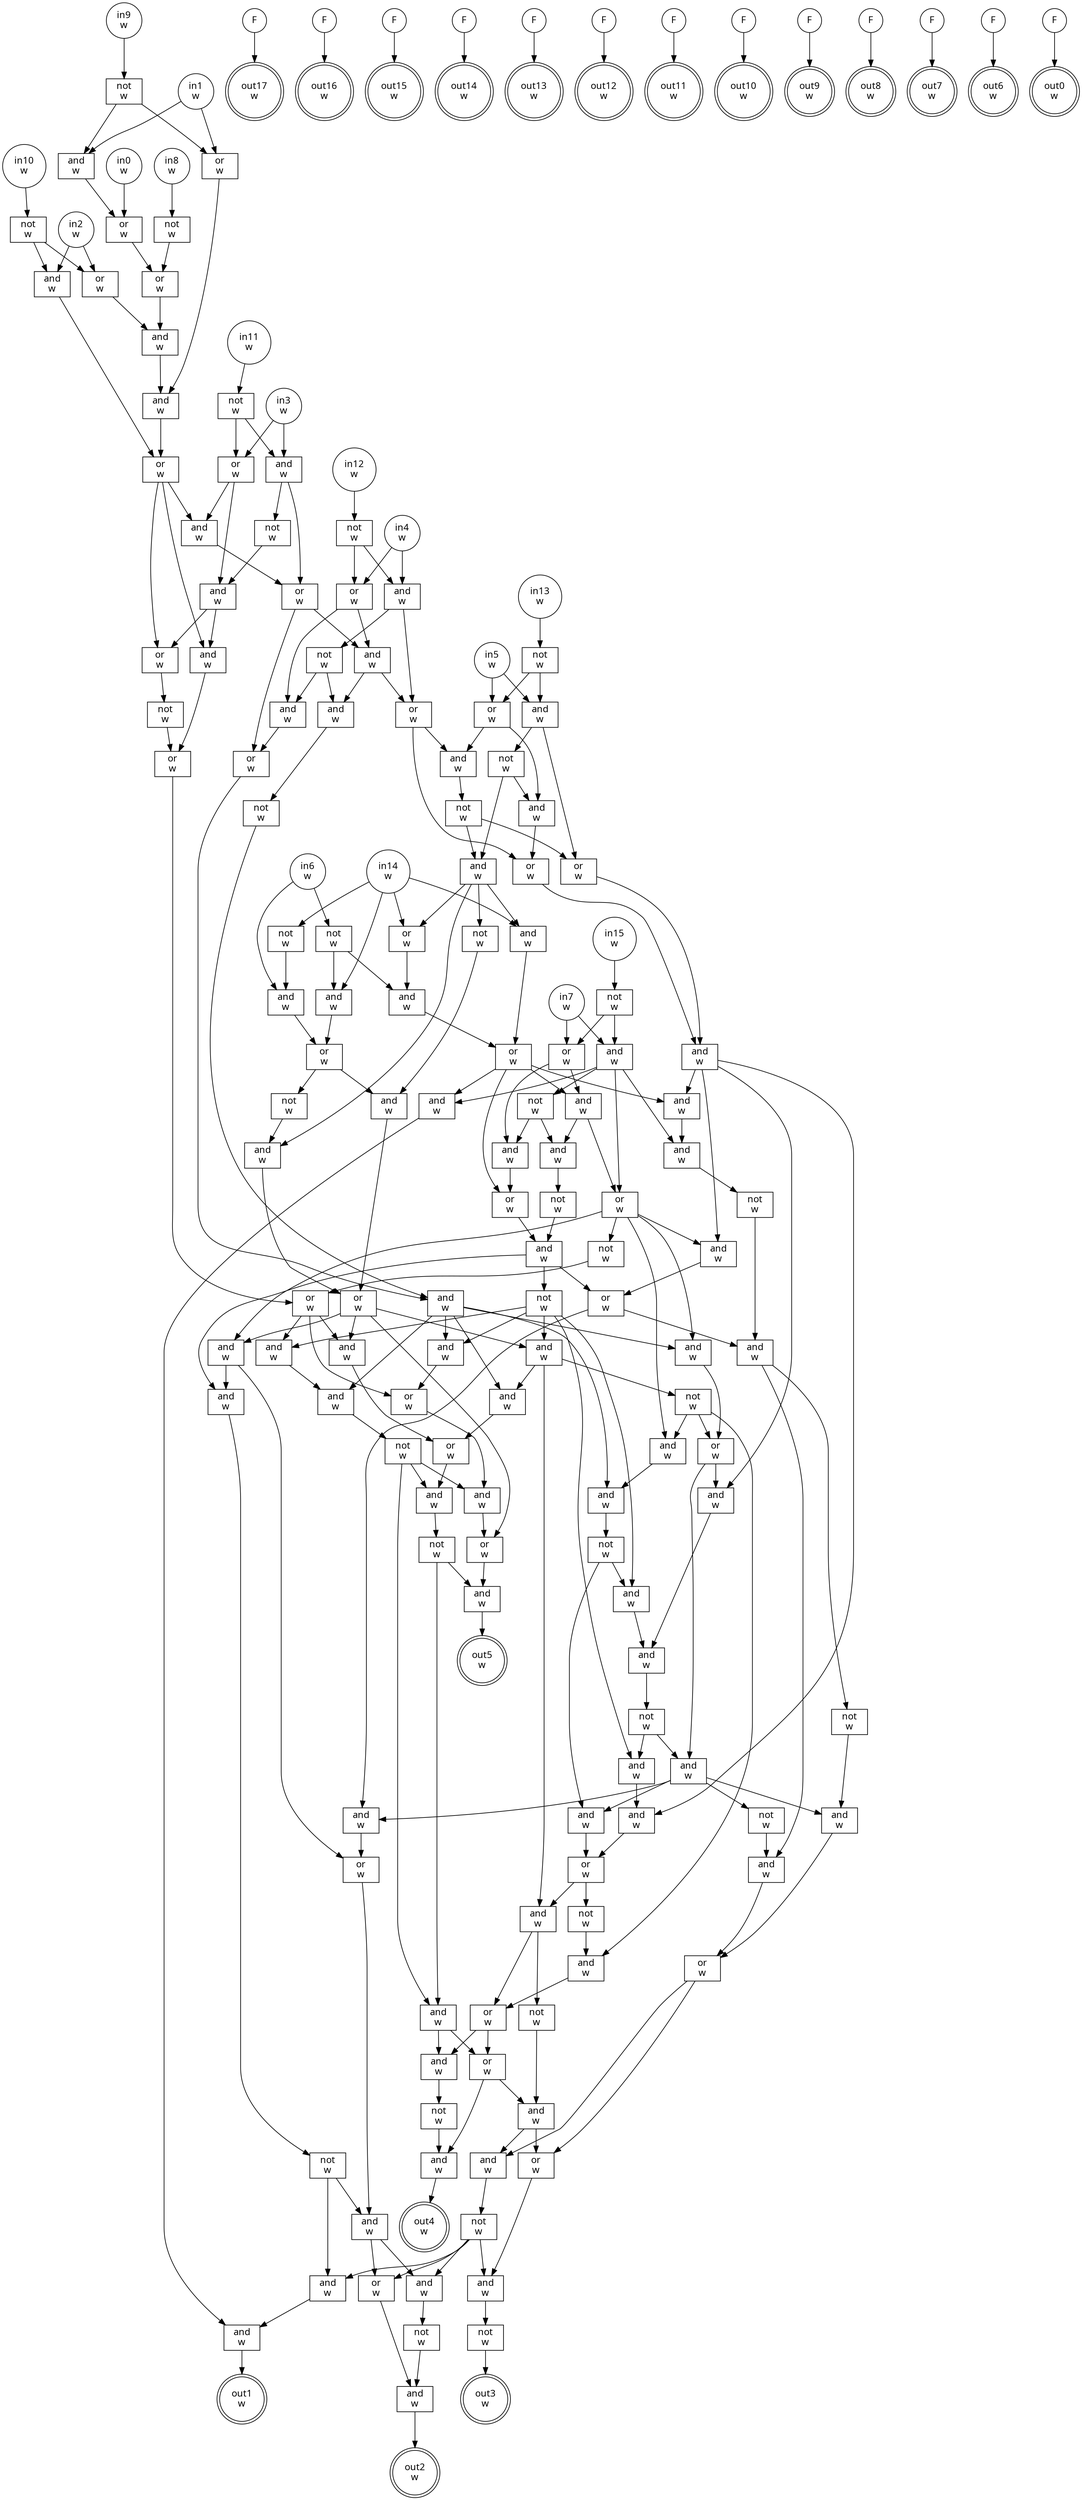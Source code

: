 digraph circuit{
	node [style = filled, fillcolor = white,shape=rect, fontname=geneva]
	g0 [label="in0\nw",shape=circle,fillcolor=white]
	g1 [label="in1\nw",shape=circle,fillcolor=white]
	g2 [label="in2\nw",shape=circle,fillcolor=white]
	g3 [label="in3\nw",shape=circle,fillcolor=white]
	g4 [label="in4\nw",shape=circle,fillcolor=white]
	g5 [label="in5\nw",shape=circle,fillcolor=white]
	g6 [label="in6\nw",shape=circle,fillcolor=white]
	g7 [label="in7\nw",shape=circle,fillcolor=white]
	g8 [label="in8\nw",shape=circle,fillcolor=white]
	g9 [label="in9\nw",shape=circle,fillcolor=white]
	g10 [label="in10\nw",shape=circle,fillcolor=white]
	g11 [label="in11\nw",shape=circle,fillcolor=white]
	g12 [label="in12\nw",shape=circle,fillcolor=white]
	g13 [label="in13\nw",shape=circle,fillcolor=white]
	g14 [label="in14\nw",shape=circle,fillcolor=white]
	g15 [label="in15\nw",shape=circle,fillcolor=white]
	g16 [label="F",shape=circle,fillcolor=white]
	g17 [label="F",shape=circle,fillcolor=white]
	g18 [label="F",shape=circle,fillcolor=white]
	g19 [label="F",shape=circle,fillcolor=white]
	g20 [label="F",shape=circle,fillcolor=white]
	g21 [label="F",shape=circle,fillcolor=white]
	g22 [label="F",shape=circle,fillcolor=white]
	g23 [label="F",shape=circle,fillcolor=white]
	g24 [label="F",shape=circle,fillcolor=white]
	g25 [label="F",shape=circle,fillcolor=white]
	g26 [label="F",shape=circle,fillcolor=white]
	g27 [label="F",shape=circle,fillcolor=white]
	g28 [label="F",shape=circle,fillcolor=white]
	g29 [label="not\nw",fillcolor=white]
	g30 [label="not\nw",fillcolor=white]
	g31 [label="not\nw",fillcolor=white]
	g32 [label="not\nw",fillcolor=white]
	g33 [label="not\nw",fillcolor=white]
	g34 [label="not\nw",fillcolor=white]
	g35 [label="not\nw",fillcolor=white]
	g36 [label="not\nw",fillcolor=white]
	g37 [label="or\nw",fillcolor=white]
	g38 [label="and\nw",fillcolor=white]
	g39 [label="not\nw",fillcolor=white]
	g40 [label="and\nw",fillcolor=white]
	g41 [label="and\nw",fillcolor=white]
	g42 [label="not\nw",fillcolor=white]
	g43 [label="and\nw",fillcolor=white]
	g44 [label="or\nw",fillcolor=white]
	g45 [label="not\nw",fillcolor=white]
	g46 [label="and\nw",fillcolor=white]
	g47 [label="not\nw",fillcolor=white]
	g48 [label="or\nw",fillcolor=white]
	g49 [label="and\nw",fillcolor=white]
	g50 [label="or\nw",fillcolor=white]
	g51 [label="and\nw",fillcolor=white]
	g52 [label="not\nw",fillcolor=white]
	g53 [label="and\nw",fillcolor=white]
	g54 [label="or\nw",fillcolor=white]
	g55 [label="and\nw",fillcolor=white]
	g56 [label="not\nw",fillcolor=white]
	g57 [label="and\nw",fillcolor=white]
	g58 [label="or\nw",fillcolor=white]
	g59 [label="and\nw",fillcolor=white]
	g60 [label="and\nw",fillcolor=white]
	g61 [label="or\nw",fillcolor=white]
	g62 [label="or\nw",fillcolor=white]
	g63 [label="or\nw",fillcolor=white]
	g64 [label="and\nw",fillcolor=white]
	g65 [label="and\nw",fillcolor=white]
	g66 [label="or\nw",fillcolor=white]
	g67 [label="and\nw",fillcolor=white]
	g68 [label="or\nw",fillcolor=white]
	g69 [label="and\nw",fillcolor=white]
	g70 [label="and\nw",fillcolor=white]
	g71 [label="not\nw",fillcolor=white]
	g72 [label="or\nw",fillcolor=white]
	g73 [label="and\nw",fillcolor=white]
	g74 [label="not\nw",fillcolor=white]
	g75 [label="and\nw",fillcolor=white]
	g76 [label="or\nw",fillcolor=white]
	g77 [label="and\nw",fillcolor=white]
	g78 [label="and\nw",fillcolor=white]
	g79 [label="or\nw",fillcolor=white]
	g80 [label="and\nw",fillcolor=white]
	g81 [label="and\nw",fillcolor=white]
	g82 [label="not\nw",fillcolor=white]
	g83 [label="or\nw",fillcolor=white]
	g84 [label="not\nw",fillcolor=white]
	g85 [label="or\nw",fillcolor=white]
	g86 [label="and\nw",fillcolor=white]
	g87 [label="not\nw",fillcolor=white]
	g88 [label="and\nw",fillcolor=white]
	g89 [label="and\nw",fillcolor=white]
	g90 [label="not\nw",fillcolor=white]
	g91 [label="and\nw",fillcolor=white]
	g92 [label="or\nw",fillcolor=white]
	g93 [label="and\nw",fillcolor=white]
	g94 [label="not\nw",fillcolor=white]
	g95 [label="and\nw",fillcolor=white]
	g96 [label="and\nw",fillcolor=white]
	g97 [label="and\nw",fillcolor=white]
	g98 [label="not\nw",fillcolor=white]
	g99 [label="or\nw",fillcolor=white]
	g100 [label="or\nw",fillcolor=white]
	g101 [label="and\nw",fillcolor=white]
	g102 [label="and\nw",fillcolor=white]
	g103 [label="and\nw",fillcolor=white]
	g104 [label="not\nw",fillcolor=white]
	g105 [label="and\nw",fillcolor=white]
	g106 [label="or\nw",fillcolor=white]
	g107 [label="and\nw",fillcolor=white]
	g108 [label="not\nw",fillcolor=white]
	g109 [label="or\nw",fillcolor=white]
	g110 [label="and\nw",fillcolor=white]
	g111 [label="and\nw",fillcolor=white]
	g112 [label="and\nw",fillcolor=white]
	g113 [label="and\nw",fillcolor=white]
	g114 [label="or\nw",fillcolor=white]
	g115 [label="and\nw",fillcolor=white]
	g116 [label="and\nw",fillcolor=white]
	g117 [label="not\nw",fillcolor=white]
	g118 [label="and\nw",fillcolor=white]
	g119 [label="and\nw",fillcolor=white]
	g120 [label="not\nw",fillcolor=white]
	g121 [label="and\nw",fillcolor=white]
	g122 [label="and\nw",fillcolor=white]
	g123 [label="and\nw",fillcolor=white]
	g124 [label="and\nw",fillcolor=white]
	g125 [label="and\nw",fillcolor=white]
	g126 [label="or\nw",fillcolor=white]
	g127 [label="and\nw",fillcolor=white]
	g128 [label="not\nw",fillcolor=white]
	g129 [label="and\nw",fillcolor=white]
	g130 [label="or\nw",fillcolor=white]
	g131 [label="and\nw",fillcolor=white]
	g132 [label="or\nw",fillcolor=white]
	g133 [label="and\nw",fillcolor=white]
	g134 [label="not\nw",fillcolor=white]
	g135 [label="not\nw",fillcolor=white]
	g136 [label="and\nw",fillcolor=white]
	g137 [label="or\nw",fillcolor=white]
	g138 [label="or\nw",fillcolor=white]
	g139 [label="not\nw",fillcolor=white]
	g140 [label="and\nw",fillcolor=white]
	g141 [label="or\nw",fillcolor=white]
	g142 [label="or\nw",fillcolor=white]
	g143 [label="or\nw",fillcolor=white]
	g144 [label="and\nw",fillcolor=white]
	g145 [label="and\nw",fillcolor=white]
	g146 [label="not\nw",fillcolor=white]
	g147 [label="and\nw",fillcolor=white]
	g148 [label="or\nw",fillcolor=white]
	g149 [label="and\nw",fillcolor=white]
	g150 [label="or\nw",fillcolor=white]
	g151 [label="and\nw",fillcolor=white]
	g152 [label="not\nw",fillcolor=white]
	g153 [label="and\nw",fillcolor=white]
	g154 [label="and\nw",fillcolor=white]
	g155 [label="and\nw",fillcolor=white]
	g156 [label="not\nw",fillcolor=white]
	g157 [label="or\nw",fillcolor=white]
	g158 [label="and\nw",fillcolor=white]
	g159 [label="and\nw",fillcolor=white]
	g160 [label="and\nw",fillcolor=white]
	g161 [label="not\nw",fillcolor=white]
	g162 [label="and\nw",fillcolor=white]
	g163 [label="not\nw",fillcolor=white]
	g164 [label="or\nw",fillcolor=white]
	g165 [label="and\nw",fillcolor=white]
	g166 [label="and\nw",fillcolor=white]
	g167 [label="and\nw",fillcolor=white]
	g168 [label="or\nw",fillcolor=white]
	g169 [label="and\nw",fillcolor=white]
	g170 [label="not\nw",fillcolor=white]
	g171 [label="out0\nw",shape=doublecircle,fillcolor=white]
	g172 [label="out1\nw",shape=doublecircle,fillcolor=white]
	g173 [label="out2\nw",shape=doublecircle,fillcolor=white]
	g174 [label="out3\nw",shape=doublecircle,fillcolor=white]
	g175 [label="out4\nw",shape=doublecircle,fillcolor=white]
	g176 [label="out5\nw",shape=doublecircle,fillcolor=white]
	g177 [label="out6\nw",shape=doublecircle,fillcolor=white]
	g178 [label="out7\nw",shape=doublecircle,fillcolor=white]
	g179 [label="out8\nw",shape=doublecircle,fillcolor=white]
	g180 [label="out9\nw",shape=doublecircle,fillcolor=white]
	g181 [label="out10\nw",shape=doublecircle,fillcolor=white]
	g182 [label="out11\nw",shape=doublecircle,fillcolor=white]
	g183 [label="out12\nw",shape=doublecircle,fillcolor=white]
	g184 [label="out13\nw",shape=doublecircle,fillcolor=white]
	g185 [label="out14\nw",shape=doublecircle,fillcolor=white]
	g186 [label="out15\nw",shape=doublecircle,fillcolor=white]
	g187 [label="out16\nw",shape=doublecircle,fillcolor=white]
	g188 [label="out17\nw",shape=doublecircle,fillcolor=white]
	edge [fontname=Geneva,fontcolor=forestgreen]
	g0->g62
	g1->g60
	g1->g61
	g2->g58
	g2->g59
	g3->g54
	g3->g55
	g4->g50
	g4->g51
	g5->g46
	g5->g48
	g6->g41
	g6->g42
	g7->g37
	g7->g38
	g8->g36
	g9->g35
	g10->g34
	g11->g33
	g12->g32
	g13->g31
	g14->g30
	g14->g43
	g14->g76
	g14->g78
	g15->g29
	g16->g188
	g17->g187
	g18->g186
	g19->g185
	g20->g184
	g21->g183
	g22->g182
	g23->g181
	g24->g180
	g25->g179
	g26->g178
	g27->g177
	g28->g171
	g29->g37
	g29->g38
	g30->g41
	g31->g46
	g31->g48
	g32->g50
	g32->g51
	g33->g54
	g33->g55
	g34->g58
	g34->g59
	g35->g60
	g35->g61
	g36->g63
	g37->g40
	g37->g80
	g38->g39
	g38->g83
	g38->g88
	g38->g103
	g39->g40
	g39->g81
	g40->g85
	g41->g44
	g42->g43
	g42->g77
	g43->g44
	g44->g45
	g44->g91
	g45->g89
	g46->g47
	g46->g99
	g47->g49
	g47->g75
	g48->g49
	g48->g73
	g49->g100
	g50->g53
	g50->g69
	g51->g52
	g51->g72
	g52->g53
	g52->g70
	g53->g109
	g54->g57
	g54->g67
	g55->g56
	g55->g68
	g56->g57
	g57->g138
	g57->g140
	g58->g64
	g59->g66
	g60->g62
	g61->g65
	g62->g63
	g63->g64
	g64->g65
	g65->g66
	g66->g67
	g66->g138
	g66->g140
	g67->g68
	g68->g69
	g68->g109
	g69->g70
	g69->g72
	g70->g71
	g71->g110
	g72->g73
	g72->g100
	g73->g74
	g74->g75
	g74->g99
	g75->g76
	g75->g78
	g75->g89
	g75->g90
	g76->g77
	g77->g79
	g78->g79
	g79->g80
	g79->g85
	g79->g88
	g79->g102
	g80->g81
	g80->g83
	g81->g82
	g82->g86
	g83->g84
	g83->g95
	g83->g96
	g83->g105
	g83->g113
	g84->g142
	g85->g86
	g86->g87
	g86->g97
	g86->g106
	g87->g93
	g87->g111
	g87->g118
	g87->g121
	g87->g144
	g88->g167
	g89->g92
	g90->g91
	g91->g92
	g92->g93
	g92->g96
	g92->g148
	g92->g149
	g93->g94
	g93->g112
	g93->g133
	g94->g95
	g94->g114
	g94->g136
	g95->g116
	g96->g97
	g96->g126
	g97->g98
	g98->g127
	g98->g166
	g99->g101
	g100->g101
	g101->g102
	g101->g105
	g101->g115
	g101->g122
	g102->g103
	g103->g104
	g104->g107
	g105->g106
	g106->g107
	g106->g125
	g107->g108
	g107->g129
	g108->g124
	g109->g110
	g110->g111
	g110->g112
	g110->g113
	g110->g116
	g110->g145
	g111->g143
	g112->g150
	g113->g114
	g114->g115
	g114->g123
	g115->g119
	g116->g117
	g117->g118
	g117->g131
	g118->g119
	g119->g120
	g120->g121
	g120->g123
	g121->g122
	g122->g132
	g123->g124
	g123->g125
	g123->g128
	g123->g131
	g124->g130
	g125->g126
	g126->g127
	g127->g162
	g127->g164
	g128->g129
	g129->g130
	g130->g160
	g130->g168
	g131->g132
	g132->g133
	g132->g135
	g133->g134
	g133->g137
	g134->g159
	g135->g136
	g136->g137
	g137->g155
	g137->g157
	g138->g139
	g139->g141
	g140->g141
	g141->g142
	g142->g143
	g142->g144
	g142->g149
	g143->g147
	g144->g145
	g145->g146
	g146->g147
	g146->g151
	g146->g154
	g147->g148
	g148->g153
	g149->g150
	g150->g151
	g151->g152
	g152->g153
	g152->g154
	g153->g176
	g154->g155
	g154->g157
	g155->g156
	g156->g158
	g157->g158
	g157->g159
	g158->g175
	g159->g160
	g159->g168
	g160->g161
	g161->g162
	g161->g164
	g161->g166
	g161->g169
	g162->g163
	g163->g165
	g164->g165
	g165->g173
	g166->g167
	g167->g172
	g168->g169
	g169->g170
	g170->g174
}